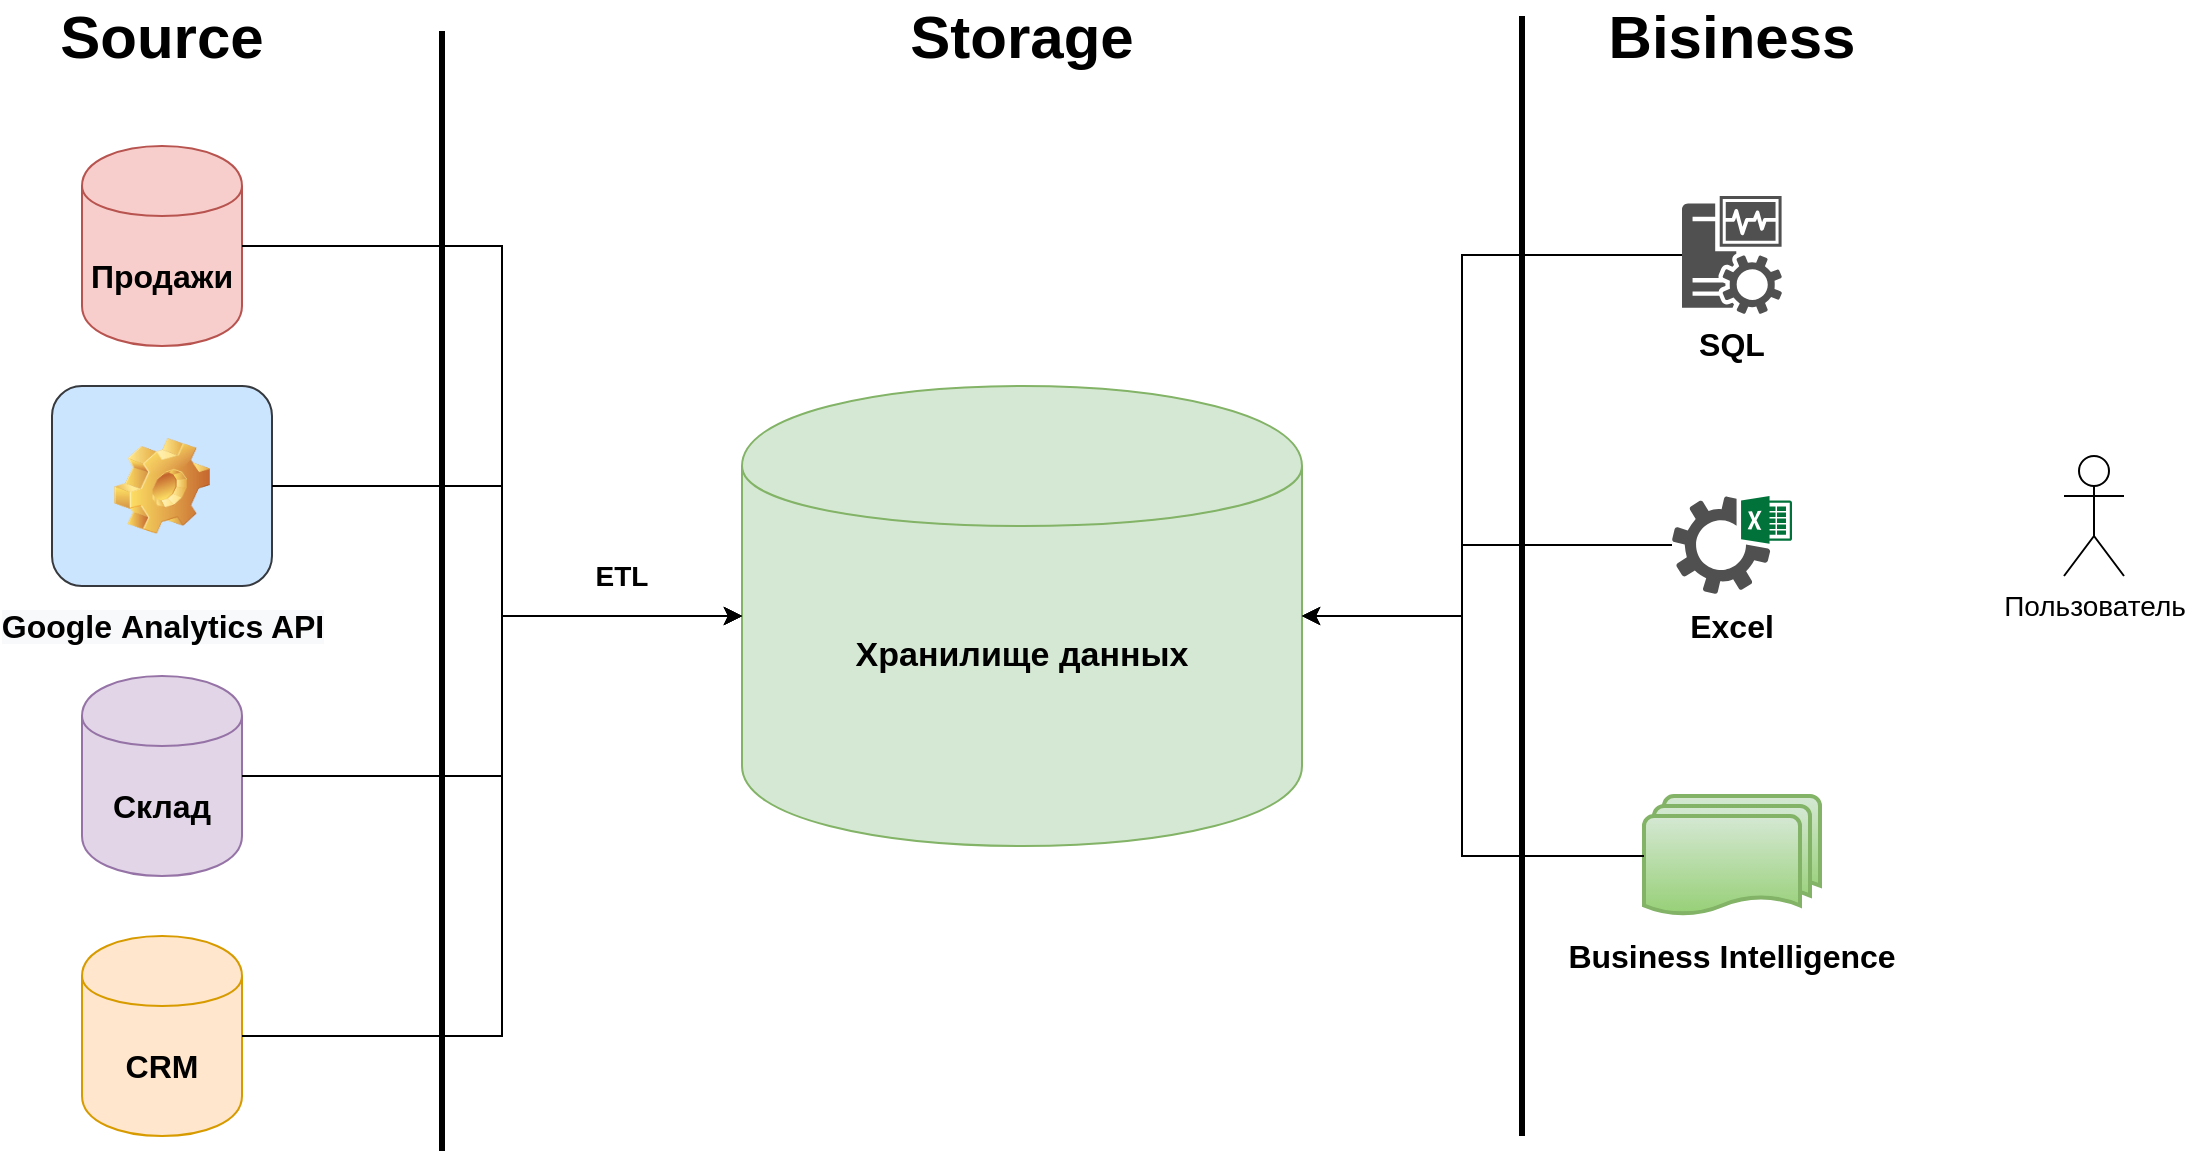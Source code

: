 <mxfile version="13.0.3" type="device"><diagram id="h8fJIhUkKJlVp5hvjPRV" name="Page-1"><mxGraphModel dx="2031" dy="1189" grid="1" gridSize="10" guides="1" tooltips="1" connect="1" arrows="1" fold="1" page="1" pageScale="1" pageWidth="827" pageHeight="1169" math="0" shadow="0"><root><mxCell id="0"/><mxCell id="1" parent="0"/><mxCell id="VhphZ7oidxpOw49CdEuF-4" value="&lt;b&gt;&lt;font style=&quot;font-size: 16px&quot;&gt;Продажи&lt;/font&gt;&lt;/b&gt;" style="shape=cylinder;whiteSpace=wrap;html=1;boundedLbl=1;backgroundOutline=1;fillColor=#f8cecc;strokeColor=#b85450;" vertex="1" parent="1"><mxGeometry x="320" y="325" width="80" height="100" as="geometry"/></mxCell><mxCell id="VhphZ7oidxpOw49CdEuF-5" value="&lt;font style=&quot;font-size: 16px&quot;&gt;&lt;b&gt;CRM&lt;/b&gt;&lt;/font&gt;" style="shape=cylinder;whiteSpace=wrap;html=1;boundedLbl=1;backgroundOutline=1;fillColor=#ffe6cc;strokeColor=#d79b00;" vertex="1" parent="1"><mxGeometry x="320" y="720" width="80" height="100" as="geometry"/></mxCell><mxCell id="VhphZ7oidxpOw49CdEuF-6" value="&lt;font style=&quot;font-size: 16px&quot;&gt;&lt;b&gt;Склад&lt;/b&gt;&lt;/font&gt;" style="shape=cylinder;whiteSpace=wrap;html=1;boundedLbl=1;backgroundOutline=1;fillColor=#e1d5e7;strokeColor=#9673a6;" vertex="1" parent="1"><mxGeometry x="320" y="590" width="80" height="100" as="geometry"/></mxCell><mxCell id="VhphZ7oidxpOw49CdEuF-7" value="&lt;b&gt;&lt;font style=&quot;font-size: 17px&quot;&gt;Хранилище данных&lt;/font&gt;&lt;/b&gt;" style="shape=cylinder;whiteSpace=wrap;html=1;boundedLbl=1;backgroundOutline=1;fillColor=#d5e8d4;strokeColor=#82b366;" vertex="1" parent="1"><mxGeometry x="650" y="445" width="280" height="230" as="geometry"/></mxCell><mxCell id="VhphZ7oidxpOw49CdEuF-9" value="&lt;font style=&quot;font-size: 14px&quot;&gt;Пользователь&lt;/font&gt;" style="shape=umlActor;verticalLabelPosition=bottom;labelBackgroundColor=#ffffff;verticalAlign=top;html=1;outlineConnect=0;" vertex="1" parent="1"><mxGeometry x="1311" y="480" width="30" height="60" as="geometry"/></mxCell><mxCell id="VhphZ7oidxpOw49CdEuF-60" value="&lt;b style=&quot;background-color: rgb(248 , 249 , 250) ; font-family: &amp;#34;helvetica&amp;#34; ; font-size: 16px&quot;&gt;Google&amp;nbsp;Analytics API&lt;/b&gt;" style="icon;html=1;image=img/clipart/Gear_128x128.png;fillColor=#cce5ff;strokeColor=#36393d;" vertex="1" parent="1"><mxGeometry x="305" y="445" width="110" height="100" as="geometry"/></mxCell><mxCell id="VhphZ7oidxpOw49CdEuF-66" value="" style="group" vertex="1" connectable="0" parent="1"><mxGeometry x="1120" y="350" width="50" height="84" as="geometry"/></mxCell><mxCell id="VhphZ7oidxpOw49CdEuF-47" value="" style="pointerEvents=1;shadow=0;dashed=0;html=1;strokeColor=none;fillColor=#505050;labelPosition=center;verticalLabelPosition=bottom;verticalAlign=top;outlineConnect=0;align=center;shape=mxgraph.office.servers.monitoring_sql_reporting_services;" vertex="1" parent="VhphZ7oidxpOw49CdEuF-66"><mxGeometry width="50" height="59" as="geometry"/></mxCell><mxCell id="VhphZ7oidxpOw49CdEuF-65" value="&lt;font style=&quot;font-size: 16px&quot;&gt;&lt;b&gt;SQL&lt;/b&gt;&lt;/font&gt;" style="text;html=1;strokeColor=none;fillColor=none;align=center;verticalAlign=middle;whiteSpace=wrap;rounded=0;" vertex="1" parent="VhphZ7oidxpOw49CdEuF-66"><mxGeometry x="5" y="64" width="40" height="20" as="geometry"/></mxCell><mxCell id="VhphZ7oidxpOw49CdEuF-68" value="" style="group" vertex="1" connectable="0" parent="1"><mxGeometry x="1115" y="500" width="60" height="75" as="geometry"/></mxCell><mxCell id="VhphZ7oidxpOw49CdEuF-38" value="" style="pointerEvents=1;shadow=0;dashed=0;html=1;strokeColor=none;fillColor=#505050;labelPosition=center;verticalLabelPosition=bottom;verticalAlign=top;outlineConnect=0;align=center;shape=mxgraph.office.services.excel_services;" vertex="1" parent="VhphZ7oidxpOw49CdEuF-68"><mxGeometry width="60" height="49" as="geometry"/></mxCell><mxCell id="VhphZ7oidxpOw49CdEuF-67" value="&lt;font style=&quot;font-size: 16px&quot;&gt;&lt;b&gt;Excel&lt;/b&gt;&lt;/font&gt;" style="text;html=1;strokeColor=none;fillColor=none;align=center;verticalAlign=middle;whiteSpace=wrap;rounded=0;" vertex="1" parent="VhphZ7oidxpOw49CdEuF-68"><mxGeometry x="10" y="55" width="40" height="20" as="geometry"/></mxCell><mxCell id="VhphZ7oidxpOw49CdEuF-70" value="" style="group" vertex="1" connectable="0" parent="1"><mxGeometry x="1058" y="650" width="174" height="90" as="geometry"/></mxCell><mxCell id="VhphZ7oidxpOw49CdEuF-64" value="" style="strokeWidth=2;html=1;shape=mxgraph.flowchart.multi-document;whiteSpace=wrap;fillColor=#d5e8d4;strokeColor=#82b366;gradientColor=#97d077;gradientDirection=south;" vertex="1" parent="VhphZ7oidxpOw49CdEuF-70"><mxGeometry x="43" width="88" height="60" as="geometry"/></mxCell><mxCell id="VhphZ7oidxpOw49CdEuF-69" value="&lt;font style=&quot;font-size: 16px&quot;&gt;&lt;b&gt;Business Intelligence&lt;/b&gt;&lt;/font&gt;" style="text;html=1;strokeColor=none;fillColor=none;align=center;verticalAlign=middle;whiteSpace=wrap;rounded=0;" vertex="1" parent="VhphZ7oidxpOw49CdEuF-70"><mxGeometry y="70" width="174" height="20" as="geometry"/></mxCell><mxCell id="VhphZ7oidxpOw49CdEuF-71" style="edgeStyle=orthogonalEdgeStyle;rounded=0;orthogonalLoop=1;jettySize=auto;html=1;entryX=1;entryY=0.5;entryDx=0;entryDy=0;" edge="1" parent="1" source="VhphZ7oidxpOw49CdEuF-47" target="VhphZ7oidxpOw49CdEuF-7"><mxGeometry relative="1" as="geometry"><Array as="points"><mxPoint x="1010" y="380"/><mxPoint x="1010" y="560"/></Array></mxGeometry></mxCell><mxCell id="VhphZ7oidxpOw49CdEuF-72" style="edgeStyle=orthogonalEdgeStyle;rounded=0;orthogonalLoop=1;jettySize=auto;html=1;entryX=1;entryY=0.5;entryDx=0;entryDy=0;" edge="1" parent="1" source="VhphZ7oidxpOw49CdEuF-38" target="VhphZ7oidxpOw49CdEuF-7"><mxGeometry relative="1" as="geometry"><Array as="points"><mxPoint x="1010" y="524"/><mxPoint x="1010" y="560"/></Array></mxGeometry></mxCell><mxCell id="VhphZ7oidxpOw49CdEuF-73" style="edgeStyle=orthogonalEdgeStyle;rounded=0;orthogonalLoop=1;jettySize=auto;html=1;exitX=0;exitY=0.5;exitDx=0;exitDy=0;exitPerimeter=0;entryX=1;entryY=0.5;entryDx=0;entryDy=0;" edge="1" parent="1" source="VhphZ7oidxpOw49CdEuF-64" target="VhphZ7oidxpOw49CdEuF-7"><mxGeometry relative="1" as="geometry"><Array as="points"><mxPoint x="1010" y="680"/><mxPoint x="1010" y="560"/></Array></mxGeometry></mxCell><mxCell id="VhphZ7oidxpOw49CdEuF-74" value="&lt;font size=&quot;1&quot;&gt;&lt;b style=&quot;font-size: 30px&quot;&gt;Source&lt;/b&gt;&lt;/font&gt;" style="text;html=1;strokeColor=none;fillColor=none;align=center;verticalAlign=middle;whiteSpace=wrap;rounded=0;" vertex="1" parent="1"><mxGeometry x="280" y="260" width="160" height="20" as="geometry"/></mxCell><mxCell id="VhphZ7oidxpOw49CdEuF-76" value="&lt;font size=&quot;1&quot;&gt;&lt;b style=&quot;font-size: 30px&quot;&gt;Storage&lt;br&gt;&lt;/b&gt;&lt;/font&gt;" style="text;html=1;strokeColor=none;fillColor=none;align=center;verticalAlign=middle;whiteSpace=wrap;rounded=0;" vertex="1" parent="1"><mxGeometry x="710" y="260" width="160" height="20" as="geometry"/></mxCell><mxCell id="VhphZ7oidxpOw49CdEuF-77" value="&lt;font size=&quot;1&quot;&gt;&lt;b style=&quot;font-size: 30px&quot;&gt;Bisiness&lt;/b&gt;&lt;/font&gt;" style="text;html=1;strokeColor=none;fillColor=none;align=center;verticalAlign=middle;whiteSpace=wrap;rounded=0;" vertex="1" parent="1"><mxGeometry x="1065" y="260" width="160" height="20" as="geometry"/></mxCell><mxCell id="VhphZ7oidxpOw49CdEuF-79" value="" style="endArrow=none;html=1;strokeWidth=3;" edge="1" parent="1"><mxGeometry width="50" height="50" relative="1" as="geometry"><mxPoint x="1040" y="820" as="sourcePoint"/><mxPoint x="1040" y="260" as="targetPoint"/></mxGeometry></mxCell><mxCell id="VhphZ7oidxpOw49CdEuF-81" value="" style="endArrow=none;html=1;strokeWidth=3;" edge="1" parent="1"><mxGeometry width="50" height="50" relative="1" as="geometry"><mxPoint x="500" y="827.5" as="sourcePoint"/><mxPoint x="500" y="267.5" as="targetPoint"/></mxGeometry></mxCell><mxCell id="VhphZ7oidxpOw49CdEuF-85" value="" style="group" vertex="1" connectable="0" parent="1"><mxGeometry x="530" y="375" width="80" height="395" as="geometry"/></mxCell><mxCell id="VhphZ7oidxpOw49CdEuF-83" value="" style="group" vertex="1" connectable="0" parent="VhphZ7oidxpOw49CdEuF-85"><mxGeometry width="80" height="395" as="geometry"/></mxCell><mxCell id="VhphZ7oidxpOw49CdEuF-37" value="" style="group" vertex="1" connectable="0" parent="VhphZ7oidxpOw49CdEuF-83"><mxGeometry height="395" as="geometry"/></mxCell><mxCell id="VhphZ7oidxpOw49CdEuF-36" style="edgeStyle=orthogonalEdgeStyle;rounded=0;orthogonalLoop=1;jettySize=auto;html=1;entryX=0;entryY=0.5;entryDx=0;entryDy=0;" edge="1" parent="VhphZ7oidxpOw49CdEuF-37" source="VhphZ7oidxpOw49CdEuF-4" target="VhphZ7oidxpOw49CdEuF-7"><mxGeometry relative="1" as="geometry"><mxPoint x="130" y="185" as="targetPoint"/><Array as="points"><mxPoint/><mxPoint y="185"/></Array></mxGeometry></mxCell><mxCell id="VhphZ7oidxpOw49CdEuF-32" style="edgeStyle=orthogonalEdgeStyle;rounded=0;orthogonalLoop=1;jettySize=auto;html=1;exitX=1;exitY=0.5;exitDx=0;exitDy=0;" edge="1" parent="VhphZ7oidxpOw49CdEuF-37" source="VhphZ7oidxpOw49CdEuF-5" target="VhphZ7oidxpOw49CdEuF-7"><mxGeometry relative="1" as="geometry"><mxPoint x="110" y="185" as="targetPoint"/><Array as="points"><mxPoint y="395"/><mxPoint y="185"/></Array></mxGeometry></mxCell><mxCell id="VhphZ7oidxpOw49CdEuF-31" style="edgeStyle=orthogonalEdgeStyle;rounded=0;orthogonalLoop=1;jettySize=auto;html=1;exitX=1;exitY=0.5;exitDx=0;exitDy=0;" edge="1" parent="VhphZ7oidxpOw49CdEuF-37" source="VhphZ7oidxpOw49CdEuF-6" target="VhphZ7oidxpOw49CdEuF-7"><mxGeometry relative="1" as="geometry"><Array as="points"><mxPoint y="265"/><mxPoint y="185"/></Array></mxGeometry></mxCell><mxCell id="VhphZ7oidxpOw49CdEuF-82" value="&lt;font style=&quot;font-size: 14px&quot;&gt;&lt;b&gt;ETL&lt;/b&gt;&lt;/font&gt;" style="text;html=1;strokeColor=none;fillColor=none;align=center;verticalAlign=middle;whiteSpace=wrap;rounded=0;" vertex="1" parent="VhphZ7oidxpOw49CdEuF-83"><mxGeometry x="40" y="155" width="40" height="20" as="geometry"/></mxCell><mxCell id="VhphZ7oidxpOw49CdEuF-30" style="edgeStyle=orthogonalEdgeStyle;rounded=0;orthogonalLoop=1;jettySize=auto;html=1;" edge="1" parent="VhphZ7oidxpOw49CdEuF-85" source="VhphZ7oidxpOw49CdEuF-60" target="VhphZ7oidxpOw49CdEuF-7"><mxGeometry relative="1" as="geometry"><mxPoint x="-110" y="120" as="sourcePoint"/><mxPoint x="160" y="185" as="targetPoint"/><Array as="points"><mxPoint y="120"/><mxPoint y="185"/></Array></mxGeometry></mxCell></root></mxGraphModel></diagram></mxfile>